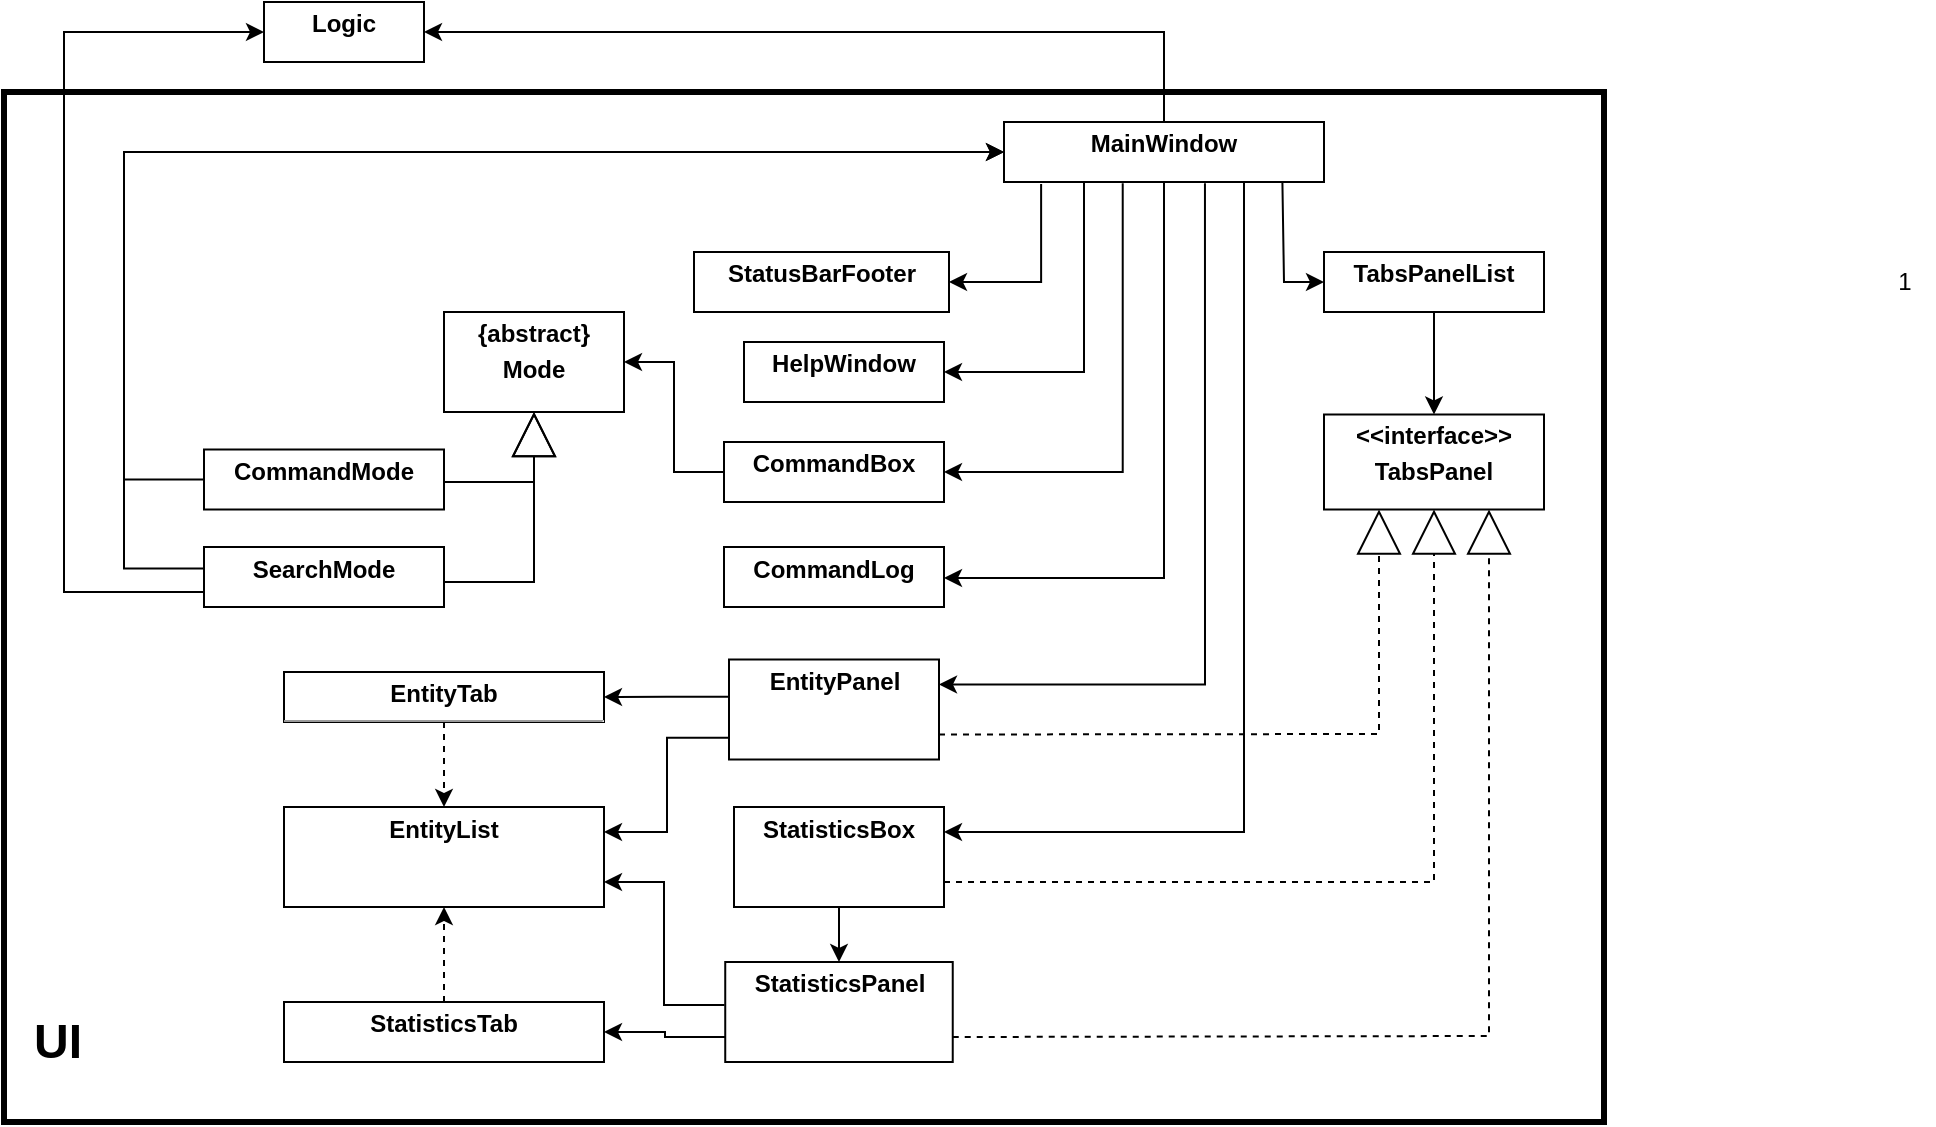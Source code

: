 <mxfile>
    <diagram id="C5RBs43oDa-KdzZeNtuy" name="Page-1">
        <mxGraphModel dx="2990" dy="768" grid="1" gridSize="10" guides="1" tooltips="1" connect="1" arrows="1" fold="1" page="1" pageScale="1" pageWidth="827" pageHeight="1169" math="0" shadow="0">
            <root>
                <mxCell id="WIyWlLk6GJQsqaUBKTNV-0"/>
                <mxCell id="WIyWlLk6GJQsqaUBKTNV-1" parent="WIyWlLk6GJQsqaUBKTNV-0"/>
                <mxCell id="14" value="" style="rounded=0;whiteSpace=wrap;html=1;fillColor=none;strokeWidth=3;" vertex="1" parent="WIyWlLk6GJQsqaUBKTNV-1">
                    <mxGeometry x="-1160" y="45" width="800" height="515" as="geometry"/>
                </mxCell>
                <mxCell id="BI5n3Qp8y2SINLpLzRSa-2" value="&lt;p style=&quot;margin:0px;margin-top:4px;text-align:center;&quot;&gt;&lt;b&gt;Logic&lt;/b&gt;&lt;/p&gt;&lt;p style=&quot;margin:0px;margin-left:4px;&quot;&gt;&lt;br&gt;&lt;/p&gt;" style="verticalAlign=top;align=left;overflow=fill;fontSize=12;fontFamily=Helvetica;html=1;whiteSpace=wrap;" parent="WIyWlLk6GJQsqaUBKTNV-1" vertex="1">
                    <mxGeometry x="-1030" width="80" height="30" as="geometry"/>
                </mxCell>
                <mxCell id="BI5n3Qp8y2SINLpLzRSa-64" style="edgeStyle=elbowEdgeStyle;rounded=0;orthogonalLoop=1;jettySize=auto;html=1;exitX=0;exitY=0.5;exitDx=0;exitDy=0;entryX=1;entryY=0.5;entryDx=0;entryDy=0;" parent="WIyWlLk6GJQsqaUBKTNV-1" source="BI5n3Qp8y2SINLpLzRSa-4" target="BI5n3Qp8y2SINLpLzRSa-52" edge="1">
                    <mxGeometry relative="1" as="geometry">
                        <mxPoint x="-1000" y="320" as="targetPoint"/>
                    </mxGeometry>
                </mxCell>
                <mxCell id="BI5n3Qp8y2SINLpLzRSa-4" value="&lt;p style=&quot;margin:0px;margin-top:4px;text-align:center;&quot;&gt;&lt;b&gt;CommandBox&lt;/b&gt;&lt;/p&gt;&lt;p style=&quot;margin:0px;margin-left:4px;&quot;&gt;&lt;br&gt;&lt;/p&gt;" style="verticalAlign=top;align=left;overflow=fill;fontSize=12;fontFamily=Helvetica;html=1;whiteSpace=wrap;" parent="WIyWlLk6GJQsqaUBKTNV-1" vertex="1">
                    <mxGeometry x="-800" y="220" width="110" height="30" as="geometry"/>
                </mxCell>
                <mxCell id="BI5n3Qp8y2SINLpLzRSa-39" style="edgeStyle=elbowEdgeStyle;rounded=0;orthogonalLoop=1;jettySize=auto;html=1;exitX=0.25;exitY=1;exitDx=0;exitDy=0;entryX=1;entryY=0.5;entryDx=0;entryDy=0;elbow=vertical;" parent="WIyWlLk6GJQsqaUBKTNV-1" source="BI5n3Qp8y2SINLpLzRSa-6" target="BI5n3Qp8y2SINLpLzRSa-15" edge="1">
                    <mxGeometry relative="1" as="geometry">
                        <Array as="points">
                            <mxPoint x="-650" y="185"/>
                        </Array>
                    </mxGeometry>
                </mxCell>
                <mxCell id="BI5n3Qp8y2SINLpLzRSa-42" style="edgeStyle=orthogonalEdgeStyle;rounded=0;orthogonalLoop=1;jettySize=auto;html=1;exitX=0.628;exitY=1.019;exitDx=0;exitDy=0;entryX=1;entryY=0.25;entryDx=0;entryDy=0;exitPerimeter=0;" parent="WIyWlLk6GJQsqaUBKTNV-1" source="BI5n3Qp8y2SINLpLzRSa-6" target="BI5n3Qp8y2SINLpLzRSa-17" edge="1">
                    <mxGeometry relative="1" as="geometry"/>
                </mxCell>
                <mxCell id="BI5n3Qp8y2SINLpLzRSa-43" style="edgeStyle=elbowEdgeStyle;rounded=0;orthogonalLoop=1;jettySize=auto;html=1;exitX=0.75;exitY=1;exitDx=0;exitDy=0;entryX=1;entryY=0.25;entryDx=0;entryDy=0;elbow=vertical;" parent="WIyWlLk6GJQsqaUBKTNV-1" source="BI5n3Qp8y2SINLpLzRSa-6" target="BI5n3Qp8y2SINLpLzRSa-18" edge="1">
                    <mxGeometry relative="1" as="geometry">
                        <mxPoint x="-750" y="695" as="targetPoint"/>
                        <Array as="points">
                            <mxPoint x="-620" y="415"/>
                        </Array>
                    </mxGeometry>
                </mxCell>
                <mxCell id="BI5n3Qp8y2SINLpLzRSa-44" style="edgeStyle=elbowEdgeStyle;rounded=0;orthogonalLoop=1;jettySize=auto;html=1;exitX=0.116;exitY=1.032;exitDx=0;exitDy=0;entryX=1;entryY=0.5;entryDx=0;entryDy=0;exitPerimeter=0;elbow=vertical;" parent="WIyWlLk6GJQsqaUBKTNV-1" source="BI5n3Qp8y2SINLpLzRSa-6" target="BI5n3Qp8y2SINLpLzRSa-20" edge="1">
                    <mxGeometry relative="1" as="geometry">
                        <Array as="points">
                            <mxPoint x="-660" y="140"/>
                        </Array>
                    </mxGeometry>
                </mxCell>
                <mxCell id="BI5n3Qp8y2SINLpLzRSa-45" style="edgeStyle=elbowEdgeStyle;rounded=0;orthogonalLoop=1;jettySize=auto;html=1;entryX=1;entryY=0.5;entryDx=0;entryDy=0;exitX=0.5;exitY=1;exitDx=0;exitDy=0;elbow=vertical;" parent="WIyWlLk6GJQsqaUBKTNV-1" source="BI5n3Qp8y2SINLpLzRSa-6" target="BI5n3Qp8y2SINLpLzRSa-16" edge="1">
                    <mxGeometry relative="1" as="geometry">
                        <mxPoint x="-620" y="230" as="sourcePoint"/>
                        <Array as="points">
                            <mxPoint x="-640" y="288"/>
                        </Array>
                    </mxGeometry>
                </mxCell>
                <mxCell id="BI5n3Qp8y2SINLpLzRSa-46" style="edgeStyle=elbowEdgeStyle;rounded=0;orthogonalLoop=1;jettySize=auto;html=1;entryX=1;entryY=0.5;entryDx=0;entryDy=0;exitX=0.371;exitY=1.019;exitDx=0;exitDy=0;elbow=vertical;exitPerimeter=0;" parent="WIyWlLk6GJQsqaUBKTNV-1" source="BI5n3Qp8y2SINLpLzRSa-6" target="BI5n3Qp8y2SINLpLzRSa-4" edge="1">
                    <mxGeometry relative="1" as="geometry">
                        <mxPoint x="-650" y="230" as="sourcePoint"/>
                        <Array as="points">
                            <mxPoint x="-640" y="235"/>
                        </Array>
                    </mxGeometry>
                </mxCell>
                <mxCell id="BI5n3Qp8y2SINLpLzRSa-48" style="edgeStyle=elbowEdgeStyle;rounded=0;orthogonalLoop=1;jettySize=auto;html=1;exitX=0.87;exitY=0.999;exitDx=0;exitDy=0;entryX=0;entryY=0.5;entryDx=0;entryDy=0;exitPerimeter=0;" parent="WIyWlLk6GJQsqaUBKTNV-1" source="BI5n3Qp8y2SINLpLzRSa-6" target="BI5n3Qp8y2SINLpLzRSa-19" edge="1">
                    <mxGeometry relative="1" as="geometry">
                        <Array as="points">
                            <mxPoint x="-520" y="120"/>
                        </Array>
                    </mxGeometry>
                </mxCell>
                <mxCell id="BI5n3Qp8y2SINLpLzRSa-6" value="&lt;p style=&quot;margin:0px;margin-top:4px;text-align:center;&quot;&gt;&lt;b&gt;MainWindow&lt;/b&gt;&lt;/p&gt;" style="verticalAlign=top;align=left;overflow=fill;fontSize=12;fontFamily=Helvetica;html=1;whiteSpace=wrap;" parent="WIyWlLk6GJQsqaUBKTNV-1" vertex="1">
                    <mxGeometry x="-660" y="60" width="160" height="30" as="geometry"/>
                </mxCell>
                <mxCell id="BI5n3Qp8y2SINLpLzRSa-11" value="" style="endArrow=classic;html=1;rounded=0;entryX=1;entryY=0.5;entryDx=0;entryDy=0;exitX=0.5;exitY=0;exitDx=0;exitDy=0;edgeStyle=orthogonalEdgeStyle;" parent="WIyWlLk6GJQsqaUBKTNV-1" source="BI5n3Qp8y2SINLpLzRSa-6" target="BI5n3Qp8y2SINLpLzRSa-2" edge="1">
                    <mxGeometry width="50" height="50" relative="1" as="geometry">
                        <mxPoint x="-510" y="220" as="sourcePoint"/>
                        <mxPoint x="-460" y="170" as="targetPoint"/>
                    </mxGeometry>
                </mxCell>
                <mxCell id="BI5n3Qp8y2SINLpLzRSa-15" value="&lt;p style=&quot;margin:0px;margin-top:4px;text-align:center;&quot;&gt;&lt;b&gt;HelpWindow&lt;/b&gt;&lt;/p&gt;" style="verticalAlign=top;align=left;overflow=fill;fontSize=12;fontFamily=Helvetica;html=1;whiteSpace=wrap;strokeColor=default;" parent="WIyWlLk6GJQsqaUBKTNV-1" vertex="1">
                    <mxGeometry x="-790" y="170" width="100" height="30" as="geometry"/>
                </mxCell>
                <mxCell id="BI5n3Qp8y2SINLpLzRSa-16" value="&lt;p style=&quot;margin:0px;margin-top:4px;text-align:center;&quot;&gt;&lt;b&gt;CommandLog&lt;/b&gt;&lt;/p&gt;" style="verticalAlign=top;align=left;overflow=fill;fontSize=12;fontFamily=Helvetica;html=1;whiteSpace=wrap;" parent="WIyWlLk6GJQsqaUBKTNV-1" vertex="1">
                    <mxGeometry x="-800" y="272.5" width="110" height="30" as="geometry"/>
                </mxCell>
                <mxCell id="9bSLiEjZamqKpTBy-hUJ-23" style="edgeStyle=elbowEdgeStyle;rounded=0;orthogonalLoop=1;jettySize=auto;html=1;entryX=1;entryY=0.25;entryDx=0;entryDy=0;exitX=0;exitY=0.782;exitDx=0;exitDy=0;exitPerimeter=0;" parent="WIyWlLk6GJQsqaUBKTNV-1" source="BI5n3Qp8y2SINLpLzRSa-17" target="9bSLiEjZamqKpTBy-hUJ-21" edge="1">
                    <mxGeometry relative="1" as="geometry">
                        <mxPoint x="-930" y="625" as="sourcePoint"/>
                        <mxPoint x="-990" y="610" as="targetPoint"/>
                    </mxGeometry>
                </mxCell>
                <mxCell id="9bSLiEjZamqKpTBy-hUJ-24" style="edgeStyle=elbowEdgeStyle;rounded=0;orthogonalLoop=1;jettySize=auto;html=1;exitX=0;exitY=0.373;exitDx=0;exitDy=0;entryX=1;entryY=0.5;entryDx=0;entryDy=0;exitPerimeter=0;" parent="WIyWlLk6GJQsqaUBKTNV-1" source="BI5n3Qp8y2SINLpLzRSa-17" target="9bSLiEjZamqKpTBy-hUJ-18" edge="1">
                    <mxGeometry relative="1" as="geometry">
                        <mxPoint x="-1020" y="521" as="targetPoint"/>
                    </mxGeometry>
                </mxCell>
                <mxCell id="9bSLiEjZamqKpTBy-hUJ-47" style="edgeStyle=elbowEdgeStyle;rounded=0;orthogonalLoop=1;jettySize=auto;html=1;exitX=1;exitY=0.75;exitDx=0;exitDy=0;endSize=20;endArrow=block;endFill=0;dashed=1;elbow=vertical;entryX=0.25;entryY=1;entryDx=0;entryDy=0;" parent="WIyWlLk6GJQsqaUBKTNV-1" source="BI5n3Qp8y2SINLpLzRSa-17" target="9bSLiEjZamqKpTBy-hUJ-44" edge="1">
                    <mxGeometry relative="1" as="geometry">
                        <mxPoint x="-450" y="330" as="targetPoint"/>
                        <Array as="points">
                            <mxPoint x="-460" y="366"/>
                        </Array>
                    </mxGeometry>
                </mxCell>
                <mxCell id="BI5n3Qp8y2SINLpLzRSa-17" value="&lt;p style=&quot;margin:0px;margin-top:4px;text-align:center;&quot;&gt;&lt;b&gt;EntityPanel&lt;/b&gt;&lt;/p&gt;&lt;p style=&quot;margin:0px;margin-left:4px;&quot;&gt;&lt;br&gt;&lt;/p&gt;" style="verticalAlign=top;align=left;overflow=fill;fontSize=12;fontFamily=Helvetica;html=1;whiteSpace=wrap;" parent="WIyWlLk6GJQsqaUBKTNV-1" vertex="1">
                    <mxGeometry x="-797.5" y="328.75" width="105" height="50" as="geometry"/>
                </mxCell>
                <mxCell id="9bSLiEjZamqKpTBy-hUJ-46" style="edgeStyle=elbowEdgeStyle;rounded=0;orthogonalLoop=1;jettySize=auto;html=1;exitX=1;exitY=0.75;exitDx=0;exitDy=0;endArrow=block;endFill=0;dashed=1;elbow=vertical;endSize=20;entryX=0.5;entryY=1;entryDx=0;entryDy=0;" parent="WIyWlLk6GJQsqaUBKTNV-1" source="BI5n3Qp8y2SINLpLzRSa-18" target="9bSLiEjZamqKpTBy-hUJ-44" edge="1">
                    <mxGeometry relative="1" as="geometry">
                        <mxPoint x="-490" y="330" as="targetPoint"/>
                        <Array as="points">
                            <mxPoint x="-550" y="440"/>
                        </Array>
                    </mxGeometry>
                </mxCell>
                <mxCell id="13" style="edgeStyle=elbowEdgeStyle;elbow=vertical;html=1;exitX=0.5;exitY=1;exitDx=0;exitDy=0;entryX=0.5;entryY=0;entryDx=0;entryDy=0;startArrow=none;startFill=0;endArrow=classic;endFill=1;endSize=6;" parent="WIyWlLk6GJQsqaUBKTNV-1" source="BI5n3Qp8y2SINLpLzRSa-18" target="9bSLiEjZamqKpTBy-hUJ-27" edge="1">
                    <mxGeometry relative="1" as="geometry"/>
                </mxCell>
                <mxCell id="BI5n3Qp8y2SINLpLzRSa-18" value="&lt;p style=&quot;margin:0px;margin-top:4px;text-align:center;&quot;&gt;&lt;b&gt;StatisticsBox&lt;/b&gt;&lt;/p&gt;" style="verticalAlign=top;align=left;overflow=fill;fontSize=12;fontFamily=Helvetica;html=1;whiteSpace=wrap;" parent="WIyWlLk6GJQsqaUBKTNV-1" vertex="1">
                    <mxGeometry x="-795" y="402.5" width="105" height="50" as="geometry"/>
                </mxCell>
                <mxCell id="9bSLiEjZamqKpTBy-hUJ-51" style="edgeStyle=orthogonalEdgeStyle;rounded=0;orthogonalLoop=1;jettySize=auto;html=1;entryX=0.5;entryY=0;entryDx=0;entryDy=0;" parent="WIyWlLk6GJQsqaUBKTNV-1" source="BI5n3Qp8y2SINLpLzRSa-19" target="9bSLiEjZamqKpTBy-hUJ-44" edge="1">
                    <mxGeometry relative="1" as="geometry"/>
                </mxCell>
                <mxCell id="BI5n3Qp8y2SINLpLzRSa-19" value="&lt;p style=&quot;margin:0px;margin-top:4px;text-align:center;&quot;&gt;&lt;b&gt;TabsPanelList&lt;/b&gt;&lt;/p&gt;" style="verticalAlign=top;align=left;overflow=fill;fontSize=12;fontFamily=Helvetica;html=1;whiteSpace=wrap;" parent="WIyWlLk6GJQsqaUBKTNV-1" vertex="1">
                    <mxGeometry x="-500" y="125" width="110" height="30" as="geometry"/>
                </mxCell>
                <mxCell id="BI5n3Qp8y2SINLpLzRSa-20" value="&lt;p style=&quot;margin:0px;margin-top:4px;text-align:center;&quot;&gt;&lt;b&gt;StatusBarFooter&lt;/b&gt;&lt;/p&gt;" style="verticalAlign=top;align=left;overflow=fill;fontSize=12;fontFamily=Helvetica;html=1;whiteSpace=wrap;" parent="WIyWlLk6GJQsqaUBKTNV-1" vertex="1">
                    <mxGeometry x="-815" y="125" width="127.5" height="30" as="geometry"/>
                </mxCell>
                <mxCell id="BI5n3Qp8y2SINLpLzRSa-52" value="&lt;p style=&quot;margin:0px;margin-top:4px;text-align:center;&quot;&gt;&lt;b&gt;{abstract}&lt;/b&gt;&lt;/p&gt;&lt;p style=&quot;margin:0px;margin-top:4px;text-align:center;&quot;&gt;&lt;b&gt;Mode&lt;/b&gt;&lt;/p&gt;" style="verticalAlign=top;align=left;overflow=fill;fontSize=12;fontFamily=Helvetica;html=1;whiteSpace=wrap;" parent="WIyWlLk6GJQsqaUBKTNV-1" vertex="1">
                    <mxGeometry x="-940" y="155" width="90" height="50" as="geometry"/>
                </mxCell>
                <mxCell id="9bSLiEjZamqKpTBy-hUJ-1" style="edgeStyle=elbowEdgeStyle;rounded=0;orthogonalLoop=1;jettySize=auto;html=1;endArrow=block;endFill=0;endSize=20;exitX=1;exitY=0.5;exitDx=0;exitDy=0;entryX=0.5;entryY=1;entryDx=0;entryDy=0;elbow=vertical;" parent="WIyWlLk6GJQsqaUBKTNV-1" source="BI5n3Qp8y2SINLpLzRSa-65" target="BI5n3Qp8y2SINLpLzRSa-52" edge="1">
                    <mxGeometry relative="1" as="geometry">
                        <mxPoint x="-1190" y="412.5" as="sourcePoint"/>
                        <mxPoint x="-890" y="210" as="targetPoint"/>
                        <Array as="points">
                            <mxPoint x="-970" y="290"/>
                        </Array>
                    </mxGeometry>
                </mxCell>
                <mxCell id="9bSLiEjZamqKpTBy-hUJ-6" style="edgeStyle=elbowEdgeStyle;rounded=0;orthogonalLoop=1;jettySize=auto;html=1;exitX=-0.003;exitY=0.36;exitDx=0;exitDy=0;exitPerimeter=0;entryX=0;entryY=0.5;entryDx=0;entryDy=0;" parent="WIyWlLk6GJQsqaUBKTNV-1" source="BI5n3Qp8y2SINLpLzRSa-65" target="BI5n3Qp8y2SINLpLzRSa-6" edge="1">
                    <mxGeometry relative="1" as="geometry">
                        <mxPoint x="-1360" y="630" as="sourcePoint"/>
                        <mxPoint x="-675" y="80" as="targetPoint"/>
                        <Array as="points">
                            <mxPoint x="-1100" y="180"/>
                        </Array>
                    </mxGeometry>
                </mxCell>
                <mxCell id="9bSLiEjZamqKpTBy-hUJ-10" style="edgeStyle=elbowEdgeStyle;rounded=0;orthogonalLoop=1;jettySize=auto;html=1;exitX=0;exitY=0.75;exitDx=0;exitDy=0;entryX=0;entryY=0.5;entryDx=0;entryDy=0;" parent="WIyWlLk6GJQsqaUBKTNV-1" source="BI5n3Qp8y2SINLpLzRSa-65" target="BI5n3Qp8y2SINLpLzRSa-2" edge="1">
                    <mxGeometry relative="1" as="geometry">
                        <mxPoint x="-1290" as="targetPoint"/>
                        <Array as="points">
                            <mxPoint x="-1130" y="160"/>
                        </Array>
                    </mxGeometry>
                </mxCell>
                <mxCell id="BI5n3Qp8y2SINLpLzRSa-65" value="&lt;p style=&quot;margin:0px;margin-top:4px;text-align:center;&quot;&gt;&lt;b&gt;SearchMode&lt;/b&gt;&lt;/p&gt;" style="verticalAlign=top;align=left;overflow=fill;fontSize=12;fontFamily=Helvetica;html=1;whiteSpace=wrap;" parent="WIyWlLk6GJQsqaUBKTNV-1" vertex="1">
                    <mxGeometry x="-1060" y="272.5" width="120" height="30" as="geometry"/>
                </mxCell>
                <mxCell id="9bSLiEjZamqKpTBy-hUJ-2" value="" style="edgeStyle=elbowEdgeStyle;rounded=0;orthogonalLoop=1;jettySize=auto;html=1;endArrow=block;endFill=0;endSize=20;exitX=1;exitY=0.5;exitDx=0;exitDy=0;entryX=0.5;entryY=1;entryDx=0;entryDy=0;elbow=vertical;" parent="WIyWlLk6GJQsqaUBKTNV-1" source="9bSLiEjZamqKpTBy-hUJ-0" target="BI5n3Qp8y2SINLpLzRSa-52" edge="1">
                    <mxGeometry relative="1" as="geometry">
                        <mxPoint x="-1170" y="322.5" as="targetPoint"/>
                        <Array as="points">
                            <mxPoint x="-910" y="240"/>
                        </Array>
                    </mxGeometry>
                </mxCell>
                <mxCell id="9bSLiEjZamqKpTBy-hUJ-7" style="edgeStyle=elbowEdgeStyle;rounded=0;orthogonalLoop=1;jettySize=auto;html=1;exitX=0;exitY=0.5;exitDx=0;exitDy=0;endArrow=classic;endFill=1;entryX=0;entryY=0.5;entryDx=0;entryDy=0;" parent="WIyWlLk6GJQsqaUBKTNV-1" source="9bSLiEjZamqKpTBy-hUJ-0" target="BI5n3Qp8y2SINLpLzRSa-6" edge="1">
                    <mxGeometry relative="1" as="geometry">
                        <mxPoint x="-675" y="100" as="targetPoint"/>
                        <Array as="points">
                            <mxPoint x="-1100" y="160"/>
                        </Array>
                    </mxGeometry>
                </mxCell>
                <mxCell id="9bSLiEjZamqKpTBy-hUJ-0" value="&lt;p style=&quot;margin:0px;margin-top:4px;text-align:center;&quot;&gt;&lt;b&gt;CommandMode&lt;/b&gt;&lt;/p&gt;" style="verticalAlign=top;align=left;overflow=fill;fontSize=12;fontFamily=Helvetica;html=1;whiteSpace=wrap;" parent="WIyWlLk6GJQsqaUBKTNV-1" vertex="1">
                    <mxGeometry x="-1060" y="223.75" width="120" height="30" as="geometry"/>
                </mxCell>
                <mxCell id="9bSLiEjZamqKpTBy-hUJ-3" style="edgeStyle=orthogonalEdgeStyle;rounded=0;orthogonalLoop=1;jettySize=auto;html=1;exitX=0.5;exitY=1;exitDx=0;exitDy=0;" parent="WIyWlLk6GJQsqaUBKTNV-1" source="9bSLiEjZamqKpTBy-hUJ-0" target="9bSLiEjZamqKpTBy-hUJ-0" edge="1">
                    <mxGeometry relative="1" as="geometry"/>
                </mxCell>
                <mxCell id="9bSLiEjZamqKpTBy-hUJ-22" style="edgeStyle=orthogonalEdgeStyle;rounded=0;orthogonalLoop=1;jettySize=auto;html=1;entryX=0.5;entryY=0;entryDx=0;entryDy=0;dashed=1;" parent="WIyWlLk6GJQsqaUBKTNV-1" source="9bSLiEjZamqKpTBy-hUJ-18" target="9bSLiEjZamqKpTBy-hUJ-21" edge="1">
                    <mxGeometry relative="1" as="geometry">
                        <mxPoint x="-930" y="617.5" as="sourcePoint"/>
                        <Array as="points"/>
                    </mxGeometry>
                </mxCell>
                <mxCell id="9bSLiEjZamqKpTBy-hUJ-18" value="&lt;p style=&quot;margin:0px;margin-top:4px;text-align:center;&quot;&gt;&lt;b&gt;EntityTab&lt;/b&gt;&lt;/p&gt;&lt;hr&gt;" style="verticalAlign=top;align=left;overflow=fill;fontSize=12;fontFamily=Helvetica;html=1;whiteSpace=wrap;" parent="WIyWlLk6GJQsqaUBKTNV-1" vertex="1">
                    <mxGeometry x="-1020" y="335" width="160" height="25" as="geometry"/>
                </mxCell>
                <mxCell id="9bSLiEjZamqKpTBy-hUJ-21" value="&lt;p style=&quot;margin:0px;margin-top:4px;text-align:center;&quot;&gt;&lt;b&gt;EntityList&lt;/b&gt;&lt;/p&gt;" style="verticalAlign=top;align=left;overflow=fill;fontSize=12;fontFamily=Helvetica;html=1;whiteSpace=wrap;" parent="WIyWlLk6GJQsqaUBKTNV-1" vertex="1">
                    <mxGeometry x="-1020" y="402.5" width="160" height="50" as="geometry"/>
                </mxCell>
                <mxCell id="9bSLiEjZamqKpTBy-hUJ-28" style="edgeStyle=elbowEdgeStyle;rounded=0;orthogonalLoop=1;jettySize=auto;html=1;exitX=0;exitY=0.75;exitDx=0;exitDy=0;entryX=1;entryY=0.5;entryDx=0;entryDy=0;" parent="WIyWlLk6GJQsqaUBKTNV-1" source="9bSLiEjZamqKpTBy-hUJ-27" target="9bSLiEjZamqKpTBy-hUJ-33" edge="1">
                    <mxGeometry relative="1" as="geometry"/>
                </mxCell>
                <mxCell id="9bSLiEjZamqKpTBy-hUJ-38" style="edgeStyle=elbowEdgeStyle;rounded=0;orthogonalLoop=1;jettySize=auto;html=1;exitX=-0.003;exitY=0.431;exitDx=0;exitDy=0;exitPerimeter=0;entryX=1;entryY=0.75;entryDx=0;entryDy=0;" parent="WIyWlLk6GJQsqaUBKTNV-1" source="9bSLiEjZamqKpTBy-hUJ-27" target="9bSLiEjZamqKpTBy-hUJ-21" edge="1">
                    <mxGeometry relative="1" as="geometry">
                        <mxPoint x="-1020" y="475" as="targetPoint"/>
                    </mxGeometry>
                </mxCell>
                <mxCell id="9bSLiEjZamqKpTBy-hUJ-49" style="edgeStyle=elbowEdgeStyle;rounded=0;orthogonalLoop=1;jettySize=auto;html=1;exitX=1;exitY=0.75;exitDx=0;exitDy=0;endArrow=block;endFill=0;dashed=1;entryX=0.75;entryY=1;entryDx=0;entryDy=0;elbow=vertical;endSize=20;" parent="WIyWlLk6GJQsqaUBKTNV-1" source="9bSLiEjZamqKpTBy-hUJ-27" target="9bSLiEjZamqKpTBy-hUJ-44" edge="1">
                    <mxGeometry relative="1" as="geometry">
                        <mxPoint x="-300" y="640" as="targetPoint"/>
                        <Array as="points">
                            <mxPoint x="-530" y="517"/>
                        </Array>
                    </mxGeometry>
                </mxCell>
                <mxCell id="9bSLiEjZamqKpTBy-hUJ-27" value="&lt;p style=&quot;margin:0px;margin-top:4px;text-align:center;&quot;&gt;&lt;b&gt;StatisticsPanel&lt;/b&gt;&lt;/p&gt;" style="verticalAlign=top;align=left;overflow=fill;fontSize=12;fontFamily=Helvetica;html=1;whiteSpace=wrap;" parent="WIyWlLk6GJQsqaUBKTNV-1" vertex="1">
                    <mxGeometry x="-799.38" y="480" width="113.75" height="50" as="geometry"/>
                </mxCell>
                <mxCell id="9bSLiEjZamqKpTBy-hUJ-43" style="edgeStyle=orthogonalEdgeStyle;rounded=0;orthogonalLoop=1;jettySize=auto;html=1;exitX=0.5;exitY=0;exitDx=0;exitDy=0;entryX=0.5;entryY=1;entryDx=0;entryDy=0;dashed=1;" parent="WIyWlLk6GJQsqaUBKTNV-1" source="9bSLiEjZamqKpTBy-hUJ-33" target="9bSLiEjZamqKpTBy-hUJ-21" edge="1">
                    <mxGeometry relative="1" as="geometry"/>
                </mxCell>
                <mxCell id="9bSLiEjZamqKpTBy-hUJ-33" value="&lt;p style=&quot;margin:0px;margin-top:4px;text-align:center;&quot;&gt;&lt;b&gt;StatisticsTab&lt;/b&gt;&lt;/p&gt;" style="verticalAlign=top;align=left;overflow=fill;fontSize=12;fontFamily=Helvetica;html=1;whiteSpace=wrap;" parent="WIyWlLk6GJQsqaUBKTNV-1" vertex="1">
                    <mxGeometry x="-1020" y="500" width="160" height="30" as="geometry"/>
                </mxCell>
                <mxCell id="9bSLiEjZamqKpTBy-hUJ-44" value="&lt;p style=&quot;margin:0px;margin-top:4px;text-align:center;&quot;&gt;&lt;b&gt;&amp;lt;&amp;lt;interface&amp;gt;&amp;gt;&lt;/b&gt;&lt;/p&gt;&lt;p style=&quot;margin:0px;margin-top:4px;text-align:center;&quot;&gt;&lt;b&gt;TabsPanel&lt;/b&gt;&lt;/p&gt;" style="verticalAlign=top;align=left;overflow=fill;fontSize=12;fontFamily=Helvetica;html=1;whiteSpace=wrap;" parent="WIyWlLk6GJQsqaUBKTNV-1" vertex="1">
                    <mxGeometry x="-500" y="206.25" width="110" height="47.5" as="geometry"/>
                </mxCell>
                <mxCell id="9bSLiEjZamqKpTBy-hUJ-81" value="1" style="text;html=1;align=center;verticalAlign=middle;resizable=0;points=[];autosize=1;strokeColor=none;fillColor=none;" parent="WIyWlLk6GJQsqaUBKTNV-1" vertex="1">
                    <mxGeometry x="-225" y="125" width="30" height="30" as="geometry"/>
                </mxCell>
                <mxCell id="16" value="&lt;h1&gt;UI&lt;/h1&gt;" style="text;html=1;strokeColor=none;fillColor=none;spacing=5;spacingTop=-20;whiteSpace=wrap;overflow=hidden;rounded=0;strokeWidth=3;" vertex="1" parent="WIyWlLk6GJQsqaUBKTNV-1">
                    <mxGeometry x="-1150" y="500" width="40" height="40" as="geometry"/>
                </mxCell>
            </root>
        </mxGraphModel>
    </diagram>
</mxfile>
